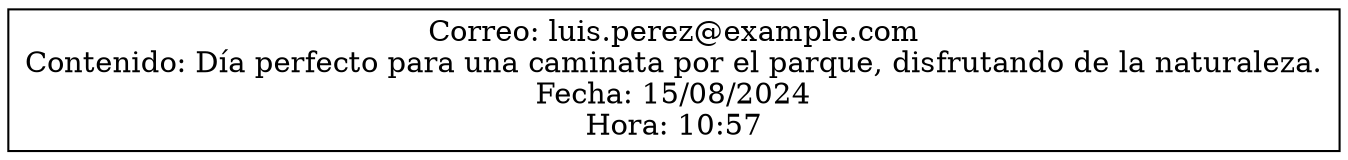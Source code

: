 digraph G {
    node [shape=record];
    rankdir=LR;
    node0 [label="{Correo: luis.perez@example.com\nContenido: Día perfecto para una caminata por el parque, disfrutando de la naturaleza.\nFecha: 15/08/2024\nHora: 10:57}"];
}
